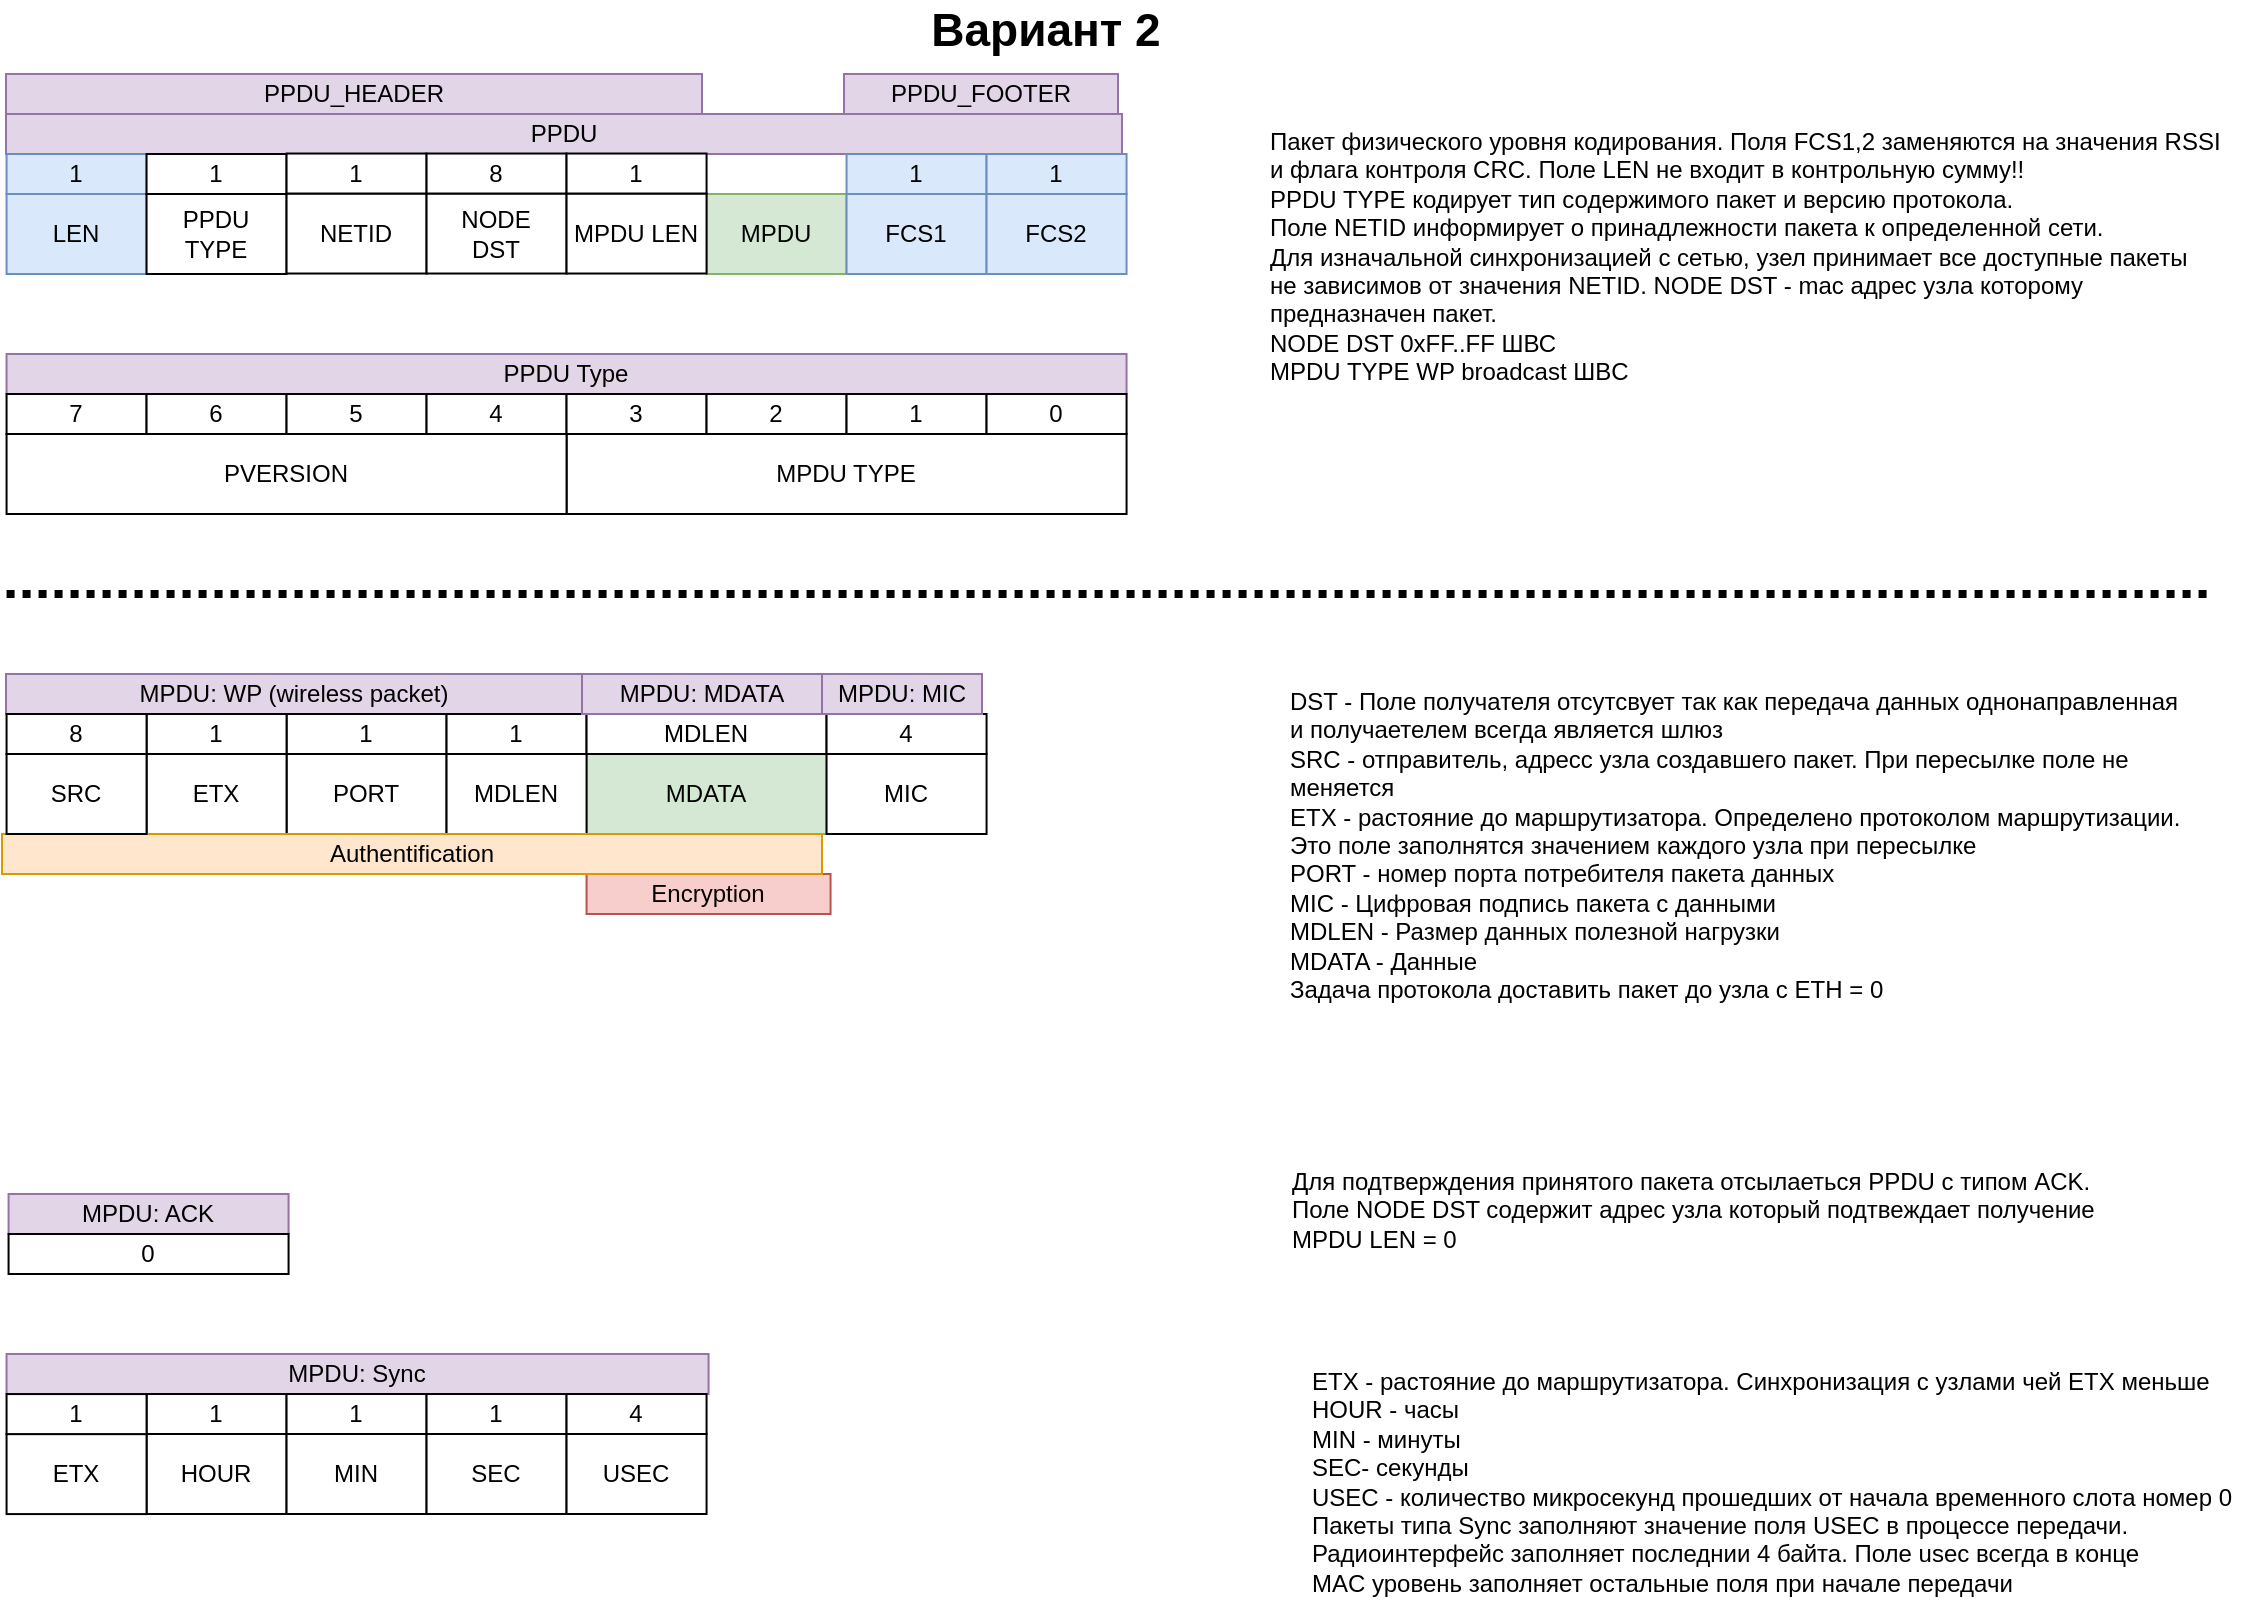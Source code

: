 <mxfile version="11.1.1" type="device"><diagram id="k8i3Y56BrXUc4iuTlrY_" name="Frame struct"><mxGraphModel dx="177" dy="839" grid="1" gridSize="10" guides="1" tooltips="1" connect="1" arrows="1" fold="1" page="1" pageScale="1" pageWidth="1169" pageHeight="827" background="none" math="0" shadow="0"><root><mxCell id="0"/><mxCell id="1" parent="0"/><mxCell id="uPjPkEcERkukGwB_Hfu3-27" value="LEN" style="rounded=0;whiteSpace=wrap;html=1;fillColor=#dae8fc;strokeColor=#6c8ebf;" vertex="1" parent="1"><mxGeometry x="1182.282" y="110" width="70" height="40" as="geometry"/></mxCell><mxCell id="uPjPkEcERkukGwB_Hfu3-28" value="MPDU" style="rounded=0;whiteSpace=wrap;html=1;fillColor=#d5e8d4;strokeColor=#82b366;" vertex="1" parent="1"><mxGeometry x="1532.282" y="110" width="70" height="40" as="geometry"/></mxCell><mxCell id="uPjPkEcERkukGwB_Hfu3-29" value="FCS1" style="rounded=0;whiteSpace=wrap;html=1;fillColor=#dae8fc;strokeColor=#6c8ebf;" vertex="1" parent="1"><mxGeometry x="1602.282" y="110" width="70" height="40" as="geometry"/></mxCell><mxCell id="uPjPkEcERkukGwB_Hfu3-30" value="FCS2" style="rounded=0;whiteSpace=wrap;html=1;fillColor=#dae8fc;strokeColor=#6c8ebf;" vertex="1" parent="1"><mxGeometry x="1672.282" y="110" width="70" height="40" as="geometry"/></mxCell><mxCell id="uPjPkEcERkukGwB_Hfu3-31" value="PPDU" style="rounded=0;whiteSpace=wrap;html=1;fillColor=#e1d5e7;strokeColor=#9673a6;" vertex="1" parent="1"><mxGeometry x="1182" y="70" width="558" height="20" as="geometry"/></mxCell><mxCell id="uPjPkEcERkukGwB_Hfu3-32" value="PORT" style="rounded=0;whiteSpace=wrap;html=1;" vertex="1" parent="1"><mxGeometry x="1322.282" y="390" width="80" height="40" as="geometry"/></mxCell><mxCell id="uPjPkEcERkukGwB_Hfu3-33" value="MDATA" style="rounded=0;whiteSpace=wrap;html=1;fillColor=#d5e8d4;strokeColor=#82b366;" vertex="1" parent="1"><mxGeometry x="1472.282" y="390" width="120" height="40" as="geometry"/></mxCell><mxCell id="uPjPkEcERkukGwB_Hfu3-34" value="MPDU: WP (wireless packet)" style="rounded=0;whiteSpace=wrap;html=1;fillColor=#e1d5e7;strokeColor=#9673a6;" vertex="1" parent="1"><mxGeometry x="1182" y="350" width="288" height="20" as="geometry"/></mxCell><mxCell id="uPjPkEcERkukGwB_Hfu3-35" value="1" style="rounded=0;whiteSpace=wrap;html=1;fillColor=#dae8fc;strokeColor=#6c8ebf;" vertex="1" parent="1"><mxGeometry x="1182.282" y="90" width="70" height="20" as="geometry"/></mxCell><mxCell id="uPjPkEcERkukGwB_Hfu3-36" value="1" style="rounded=0;whiteSpace=wrap;html=1;fillColor=#dae8fc;strokeColor=#6c8ebf;" vertex="1" parent="1"><mxGeometry x="1602.282" y="90" width="70" height="20" as="geometry"/></mxCell><mxCell id="uPjPkEcERkukGwB_Hfu3-37" value="1" style="rounded=0;whiteSpace=wrap;html=1;fillColor=#dae8fc;strokeColor=#6c8ebf;" vertex="1" parent="1"><mxGeometry x="1672.282" y="90" width="70" height="20" as="geometry"/></mxCell><mxCell id="uPjPkEcERkukGwB_Hfu3-38" value="1" style="rounded=0;whiteSpace=wrap;html=1;" vertex="1" parent="1"><mxGeometry x="1322.282" y="370" width="80" height="20" as="geometry"/></mxCell><mxCell id="uPjPkEcERkukGwB_Hfu3-39" value="1" style="rounded=0;whiteSpace=wrap;html=1;" vertex="1" parent="1"><mxGeometry x="1252.282" y="370" width="70" height="20" as="geometry"/></mxCell><mxCell id="uPjPkEcERkukGwB_Hfu3-40" value="ETX" style="rounded=0;whiteSpace=wrap;html=1;" vertex="1" parent="1"><mxGeometry x="1252.282" y="390" width="70" height="40" as="geometry"/></mxCell><mxCell id="uPjPkEcERkukGwB_Hfu3-41" value="MDLEN" style="rounded=0;whiteSpace=wrap;html=1;" vertex="1" parent="1"><mxGeometry x="1402.282" y="390" width="70" height="40" as="geometry"/></mxCell><mxCell id="uPjPkEcERkukGwB_Hfu3-42" value="1" style="rounded=0;whiteSpace=wrap;html=1;" vertex="1" parent="1"><mxGeometry x="1402.282" y="370" width="70" height="20" as="geometry"/></mxCell><mxCell id="uPjPkEcERkukGwB_Hfu3-43" value="MDLEN" style="rounded=0;whiteSpace=wrap;html=1;" vertex="1" parent="1"><mxGeometry x="1472.282" y="370" width="120" height="20" as="geometry"/></mxCell><mxCell id="uPjPkEcERkukGwB_Hfu3-44" value="MIC" style="rounded=0;whiteSpace=wrap;html=1;" vertex="1" parent="1"><mxGeometry x="1592.282" y="390" width="80" height="40" as="geometry"/></mxCell><mxCell id="uPjPkEcERkukGwB_Hfu3-45" value="4" style="rounded=0;whiteSpace=wrap;html=1;" vertex="1" parent="1"><mxGeometry x="1592.282" y="370" width="80" height="20" as="geometry"/></mxCell><mxCell id="uPjPkEcERkukGwB_Hfu3-46" value="DST - Поле получателя отсутсвует так как передача данных однонаправленная&amp;nbsp;&lt;br&gt;и получаетелем всегда является шлюз&lt;br&gt;SRC - отправитель, адресс узла создавшего пакет. При пересылке поле не меняется&lt;br&gt;ETX - растояние до маршрутизатора. Определено протоколом маршрутизации. Это поле заполнятся значением каждого узла при пересылке&lt;br&gt;PORT - номер порта потребителя пакета данных&lt;br&gt;MIC - Цифровая подпись пакета с данными&lt;br&gt;MDLEN - Размер данных полезной нагрузки&lt;br&gt;MDATA - Данные&amp;nbsp;&amp;nbsp;&lt;br&gt;Задача протокола доставить пакет до узла с ETH = 0" style="text;html=1;strokeColor=none;fillColor=none;align=left;verticalAlign=top;whiteSpace=wrap;rounded=0;" vertex="1" parent="1"><mxGeometry x="1822.282" y="350" width="470" height="140" as="geometry"/></mxCell><mxCell id="uPjPkEcERkukGwB_Hfu3-47" value="MPDU: ACK" style="rounded=0;whiteSpace=wrap;html=1;fillColor=#e1d5e7;strokeColor=#9673a6;" vertex="1" parent="1"><mxGeometry x="1183.282" y="610" width="140" height="20" as="geometry"/></mxCell><mxCell id="uPjPkEcERkukGwB_Hfu3-48" value="0" style="rounded=0;whiteSpace=wrap;html=1;" vertex="1" parent="1"><mxGeometry x="1183.282" y="630" width="140" height="20" as="geometry"/></mxCell><mxCell id="uPjPkEcERkukGwB_Hfu3-49" value="Для подтверждения принятого пакета отсылаеться PPDU с типом ACK.&amp;nbsp;&lt;br&gt;Поле NODE DST содержит адрес узла который подтвеждает получение&lt;br&gt;MPDU LEN = 0" style="text;html=1;strokeColor=none;fillColor=none;align=left;verticalAlign=top;whiteSpace=wrap;rounded=0;" vertex="1" parent="1"><mxGeometry x="1823.282" y="590" width="470" height="60" as="geometry"/></mxCell><mxCell id="uPjPkEcERkukGwB_Hfu3-50" value="Encryption" style="rounded=0;whiteSpace=wrap;html=1;fillColor=#f8cecc;strokeColor=#b85450;" vertex="1" parent="1"><mxGeometry x="1472.282" y="450" width="122" height="20" as="geometry"/></mxCell><mxCell id="uPjPkEcERkukGwB_Hfu3-51" value="Authentification" style="rounded=0;whiteSpace=wrap;html=1;fillColor=#ffe6cc;strokeColor=#d79b00;" vertex="1" parent="1"><mxGeometry x="1180" y="430" width="410" height="20" as="geometry"/></mxCell><mxCell id="uPjPkEcERkukGwB_Hfu3-52" value="HOUR" style="rounded=0;whiteSpace=wrap;html=1;" vertex="1" parent="1"><mxGeometry x="1252.282" y="730" width="70" height="40" as="geometry"/></mxCell><mxCell id="uPjPkEcERkukGwB_Hfu3-53" value="MPDU: Sync" style="rounded=0;whiteSpace=wrap;html=1;fillColor=#e1d5e7;strokeColor=#9673a6;" vertex="1" parent="1"><mxGeometry x="1182.282" y="690" width="351" height="20" as="geometry"/></mxCell><mxCell id="uPjPkEcERkukGwB_Hfu3-54" value="1" style="rounded=0;whiteSpace=wrap;html=1;" vertex="1" parent="1"><mxGeometry x="1252.282" y="710" width="70" height="20" as="geometry"/></mxCell><mxCell id="uPjPkEcERkukGwB_Hfu3-55" value="MIN" style="rounded=0;whiteSpace=wrap;html=1;" vertex="1" parent="1"><mxGeometry x="1322.282" y="730" width="70" height="40" as="geometry"/></mxCell><mxCell id="uPjPkEcERkukGwB_Hfu3-56" value="1" style="rounded=0;whiteSpace=wrap;html=1;" vertex="1" parent="1"><mxGeometry x="1322.282" y="710" width="70" height="20" as="geometry"/></mxCell><mxCell id="uPjPkEcERkukGwB_Hfu3-57" value="SEC" style="rounded=0;whiteSpace=wrap;html=1;" vertex="1" parent="1"><mxGeometry x="1392.282" y="730" width="70" height="40" as="geometry"/></mxCell><mxCell id="uPjPkEcERkukGwB_Hfu3-58" value="1" style="rounded=0;whiteSpace=wrap;html=1;" vertex="1" parent="1"><mxGeometry x="1392.282" y="710" width="70" height="20" as="geometry"/></mxCell><mxCell id="uPjPkEcERkukGwB_Hfu3-59" value="USEC" style="rounded=0;whiteSpace=wrap;html=1;" vertex="1" parent="1"><mxGeometry x="1462.282" y="730" width="70" height="40" as="geometry"/></mxCell><mxCell id="uPjPkEcERkukGwB_Hfu3-60" value="4" style="rounded=0;whiteSpace=wrap;html=1;" vertex="1" parent="1"><mxGeometry x="1462.282" y="710" width="70" height="20" as="geometry"/></mxCell><mxCell id="uPjPkEcERkukGwB_Hfu3-61" value="ETX - растояние до маршрутизатора. Синхронизация с узлами чей ETX меньше&lt;br&gt;HOUR - часы&lt;br&gt;MIN - минуты&lt;br&gt;SEC- секунды&lt;br&gt;USEC - количество микросекунд прошедших от начала временного слота номер 0&lt;br&gt;Пакеты типа Sync заполняют значение поля USEC в процессе передачи.&amp;nbsp;&lt;br&gt;Радиоинтерфейс заполняет последнии 4 байта. Поле usec всегда в конце&lt;br&gt;MAC уровень заполняет остальные поля при начале передачи" style="text;html=1;strokeColor=none;fillColor=none;align=left;verticalAlign=top;whiteSpace=wrap;rounded=0;" vertex="1" parent="1"><mxGeometry x="1833.282" y="690" width="470" height="120" as="geometry"/></mxCell><mxCell id="uPjPkEcERkukGwB_Hfu3-62" value="ETX" style="rounded=0;whiteSpace=wrap;html=1;" vertex="1" parent="1"><mxGeometry x="1182.282" y="730.038" width="70" height="40" as="geometry"/></mxCell><mxCell id="uPjPkEcERkukGwB_Hfu3-63" value="1" style="rounded=0;whiteSpace=wrap;html=1;" vertex="1" parent="1"><mxGeometry x="1182.282" y="710.038" width="70" height="20" as="geometry"/></mxCell><mxCell id="uPjPkEcERkukGwB_Hfu3-64" value="MPDU TYPE" style="rounded=0;whiteSpace=wrap;html=1;" vertex="1" parent="1"><mxGeometry x="1462.282" y="230" width="280" height="40" as="geometry"/></mxCell><mxCell id="uPjPkEcERkukGwB_Hfu3-65" value="PPDU Type" style="rounded=0;whiteSpace=wrap;html=1;fillColor=#e1d5e7;strokeColor=#9673a6;" vertex="1" parent="1"><mxGeometry x="1182.282" y="190" width="560" height="20" as="geometry"/></mxCell><mxCell id="uPjPkEcERkukGwB_Hfu3-66" value="7" style="rounded=0;whiteSpace=wrap;html=1;" vertex="1" parent="1"><mxGeometry x="1182.282" y="210" width="70" height="20" as="geometry"/></mxCell><mxCell id="uPjPkEcERkukGwB_Hfu3-67" value="6" style="rounded=0;whiteSpace=wrap;html=1;" vertex="1" parent="1"><mxGeometry x="1252.282" y="210" width="70" height="20" as="geometry"/></mxCell><mxCell id="uPjPkEcERkukGwB_Hfu3-68" value="5" style="rounded=0;whiteSpace=wrap;html=1;" vertex="1" parent="1"><mxGeometry x="1322.282" y="210" width="70" height="20" as="geometry"/></mxCell><mxCell id="uPjPkEcERkukGwB_Hfu3-69" value="4" style="rounded=0;whiteSpace=wrap;html=1;" vertex="1" parent="1"><mxGeometry x="1392.282" y="210" width="70" height="20" as="geometry"/></mxCell><mxCell id="uPjPkEcERkukGwB_Hfu3-70" value="3" style="rounded=0;whiteSpace=wrap;html=1;" vertex="1" parent="1"><mxGeometry x="1462.282" y="210" width="70" height="20" as="geometry"/></mxCell><mxCell id="uPjPkEcERkukGwB_Hfu3-71" value="2" style="rounded=0;whiteSpace=wrap;html=1;" vertex="1" parent="1"><mxGeometry x="1532.282" y="210" width="70" height="20" as="geometry"/></mxCell><mxCell id="uPjPkEcERkukGwB_Hfu3-72" value="1" style="rounded=0;whiteSpace=wrap;html=1;" vertex="1" parent="1"><mxGeometry x="1602.282" y="210" width="70" height="20" as="geometry"/></mxCell><mxCell id="uPjPkEcERkukGwB_Hfu3-73" value="0" style="rounded=0;whiteSpace=wrap;html=1;" vertex="1" parent="1"><mxGeometry x="1672.282" y="210" width="70" height="20" as="geometry"/></mxCell><mxCell id="uPjPkEcERkukGwB_Hfu3-74" value="PVERSION" style="rounded=0;whiteSpace=wrap;html=1;" vertex="1" parent="1"><mxGeometry x="1182.282" y="230" width="280" height="40" as="geometry"/></mxCell><mxCell id="uPjPkEcERkukGwB_Hfu3-75" value="SRC" style="rounded=0;whiteSpace=wrap;html=1;" vertex="1" parent="1"><mxGeometry x="1182.282" y="390" width="70" height="40" as="geometry"/></mxCell><mxCell id="uPjPkEcERkukGwB_Hfu3-76" value="8" style="rounded=0;whiteSpace=wrap;html=1;" vertex="1" parent="1"><mxGeometry x="1182.282" y="370" width="70" height="20" as="geometry"/></mxCell><mxCell id="uPjPkEcERkukGwB_Hfu3-77" value="PPDU&lt;br&gt;TYPE" style="rounded=0;whiteSpace=wrap;html=1;" vertex="1" parent="1"><mxGeometry x="1252.282" y="110" width="70" height="40" as="geometry"/></mxCell><mxCell id="uPjPkEcERkukGwB_Hfu3-78" value="1" style="rounded=0;whiteSpace=wrap;html=1;" vertex="1" parent="1"><mxGeometry x="1252.282" y="90" width="70" height="20" as="geometry"/></mxCell><mxCell id="uPjPkEcERkukGwB_Hfu3-79" value="NETID" style="rounded=0;whiteSpace=wrap;html=1;" vertex="1" parent="1"><mxGeometry x="1322.282" y="109.759" width="70" height="40" as="geometry"/></mxCell><mxCell id="uPjPkEcERkukGwB_Hfu3-80" value="1" style="rounded=0;whiteSpace=wrap;html=1;" vertex="1" parent="1"><mxGeometry x="1322.282" y="89.759" width="70" height="20" as="geometry"/></mxCell><mxCell id="uPjPkEcERkukGwB_Hfu3-81" value="NODE&lt;br&gt;DST" style="rounded=0;whiteSpace=wrap;html=1;" vertex="1" parent="1"><mxGeometry x="1392.282" y="109.759" width="70" height="40" as="geometry"/></mxCell><mxCell id="uPjPkEcERkukGwB_Hfu3-82" value="8" style="rounded=0;whiteSpace=wrap;html=1;" vertex="1" parent="1"><mxGeometry x="1392.282" y="89.759" width="70" height="20" as="geometry"/></mxCell><mxCell id="uPjPkEcERkukGwB_Hfu3-83" value="" style="endArrow=none;html=1;dashed=1;dashPattern=1 1;strokeWidth=4;" edge="1" parent="1"><mxGeometry width="50" height="50" relative="1" as="geometry"><mxPoint x="1182.282" y="310" as="sourcePoint"/><mxPoint x="2282.282" y="310" as="targetPoint"/></mxGeometry></mxCell><mxCell id="uPjPkEcERkukGwB_Hfu3-84" value="&lt;span style=&quot;white-space: nowrap&quot;&gt;Пакет физического уровня кодирования. Поля FCS1,2 заменяются на значения RSSI&lt;br&gt;и флага контроля CRC.&amp;nbsp;&lt;/span&gt;&lt;span style=&quot;white-space: nowrap&quot;&gt;Поле LEN не входит в контрольную сумму!! &lt;br&gt;PPDU TYPE кодирует тип содержимого пакет и версию протокола.&lt;/span&gt;&lt;br style=&quot;white-space: nowrap&quot;&gt;&lt;span style=&quot;white-space: nowrap&quot;&gt;Поле NETID информирует о принадлежности пакета к определенной сети. &lt;br&gt;Для изначальной синхронизацией с&amp;nbsp;&lt;/span&gt;&lt;span style=&quot;white-space: nowrap&quot;&gt;сетью, узел принимает все доступные пакеты &lt;br&gt;не зависимов от значения NETID. NODE DST - mac адрес узла которому &lt;br&gt;&lt;/span&gt;&lt;span style=&quot;white-space: nowrap&quot;&gt;предназначен пакет.&amp;nbsp;&lt;br&gt;NODE DST 0xFF..FF ШВС&lt;br&gt;MPDU TYPE WP broadcast ШВC&lt;/span&gt;" style="text;html=1;strokeColor=none;fillColor=none;align=left;verticalAlign=top;rounded=0;whiteSpace=wrap;" vertex="1" parent="1"><mxGeometry x="1812.282" y="70" width="480" height="140" as="geometry"/></mxCell><mxCell id="uPjPkEcERkukGwB_Hfu3-85" value="&lt;span style=&quot;font-size: 23px&quot;&gt;&lt;b&gt;Вариант 2&lt;/b&gt;&lt;/span&gt;" style="text;html=1;strokeColor=none;fillColor=none;align=center;verticalAlign=middle;whiteSpace=wrap;rounded=0;" vertex="1" parent="1"><mxGeometry x="1592" y="15" width="220" height="25" as="geometry"/></mxCell><mxCell id="uPjPkEcERkukGwB_Hfu3-86" value="PPDU_HEADER" style="rounded=0;whiteSpace=wrap;html=1;fillColor=#e1d5e7;strokeColor=#9673a6;" vertex="1" parent="1"><mxGeometry x="1182" y="50" width="348" height="20" as="geometry"/></mxCell><mxCell id="uPjPkEcERkukGwB_Hfu3-87" value="PPDU_FOOTER" style="rounded=0;whiteSpace=wrap;html=1;fillColor=#e1d5e7;strokeColor=#9673a6;" vertex="1" parent="1"><mxGeometry x="1601" y="50" width="137" height="20" as="geometry"/></mxCell><mxCell id="uPjPkEcERkukGwB_Hfu3-88" value="MPDU: MIC" style="rounded=0;whiteSpace=wrap;html=1;fillColor=#e1d5e7;strokeColor=#9673a6;" vertex="1" parent="1"><mxGeometry x="1590" y="350" width="80" height="20" as="geometry"/></mxCell><mxCell id="uPjPkEcERkukGwB_Hfu3-89" value="MPDU LEN" style="rounded=0;whiteSpace=wrap;html=1;" vertex="1" parent="1"><mxGeometry x="1462.282" y="109.759" width="70" height="40" as="geometry"/></mxCell><mxCell id="uPjPkEcERkukGwB_Hfu3-90" value="1" style="rounded=0;whiteSpace=wrap;html=1;" vertex="1" parent="1"><mxGeometry x="1462.282" y="89.759" width="70" height="20" as="geometry"/></mxCell><mxCell id="uPjPkEcERkukGwB_Hfu3-91" value="MPDU: MDATA" style="rounded=0;whiteSpace=wrap;html=1;fillColor=#e1d5e7;strokeColor=#9673a6;" vertex="1" parent="1"><mxGeometry x="1470" y="350" width="120" height="20" as="geometry"/></mxCell></root></mxGraphModel></diagram><diagram id="7LDpLOK4ih6sHG3bREP2" name="Взаимодействия"><mxGraphModel dx="942" dy="587" grid="1" gridSize="10" guides="1" tooltips="1" connect="1" arrows="1" fold="1" page="1" pageScale="1" pageWidth="1169" pageHeight="827" math="0" shadow="0"><root><mxCell id="L7cSINjyoBCz0keJmUbq-0"/><mxCell id="L7cSINjyoBCz0keJmUbq-1" parent="L7cSINjyoBCz0keJmUbq-0"/><mxCell id="L7cSINjyoBCz0keJmUbq-2" value="&lt;font style=&quot;font-size: 19px&quot;&gt;&lt;b&gt;A&lt;/b&gt;&lt;/font&gt;" style="ellipse;whiteSpace=wrap;html=1;aspect=fixed;align=center;fillColor=#d5e8d4;strokeColor=#82b366;" parent="L7cSINjyoBCz0keJmUbq-1" vertex="1"><mxGeometry x="343.5" y="120" width="80" height="80" as="geometry"/></mxCell><mxCell id="L7cSINjyoBCz0keJmUbq-3" value="&lt;font style=&quot;font-size: 19px&quot;&gt;&lt;b&gt;B&lt;/b&gt;&lt;/font&gt;" style="ellipse;whiteSpace=wrap;html=1;aspect=fixed;align=center;fillColor=#d5e8d4;strokeColor=#82b366;" parent="L7cSINjyoBCz0keJmUbq-1" vertex="1"><mxGeometry x="543.5" y="120" width="80" height="80" as="geometry"/></mxCell><mxCell id="L7cSINjyoBCz0keJmUbq-4" value="&lt;b&gt;&lt;font style=&quot;font-size: 23px&quot;&gt;Unicast&lt;/font&gt;&lt;/b&gt;" style="text;html=1;strokeColor=none;fillColor=none;align=center;verticalAlign=middle;whiteSpace=wrap;rounded=0;" parent="L7cSINjyoBCz0keJmUbq-1" vertex="1"><mxGeometry x="630" y="30" width="40" height="20" as="geometry"/></mxCell><mxCell id="L7cSINjyoBCz0keJmUbq-5" value="" style="endArrow=none;html=1;strokeWidth=3;" parent="L7cSINjyoBCz0keJmUbq-1" edge="1"><mxGeometry width="50" height="50" relative="1" as="geometry"><mxPoint x="383" y="440" as="sourcePoint"/><mxPoint x="383.5" y="240" as="targetPoint"/></mxGeometry></mxCell><mxCell id="L7cSINjyoBCz0keJmUbq-6" value="&lt;font style=&quot;font-size: 19px&quot;&gt;&lt;b&gt;C&lt;/b&gt;&lt;/font&gt;" style="ellipse;whiteSpace=wrap;html=1;aspect=fixed;align=center;fillColor=#d5e8d4;strokeColor=#82b366;" parent="L7cSINjyoBCz0keJmUbq-1" vertex="1"><mxGeometry x="743.5" y="120" width="80" height="80" as="geometry"/></mxCell><mxCell id="L7cSINjyoBCz0keJmUbq-7" value="" style="endArrow=none;html=1;strokeWidth=3;" parent="L7cSINjyoBCz0keJmUbq-1" edge="1"><mxGeometry width="50" height="50" relative="1" as="geometry"><mxPoint x="583" y="440" as="sourcePoint"/><mxPoint x="583" y="240" as="targetPoint"/></mxGeometry></mxCell><mxCell id="L7cSINjyoBCz0keJmUbq-8" value="" style="endArrow=none;html=1;strokeWidth=3;" parent="L7cSINjyoBCz0keJmUbq-1" edge="1"><mxGeometry width="50" height="50" relative="1" as="geometry"><mxPoint x="780" y="440" as="sourcePoint"/><mxPoint x="780" y="240" as="targetPoint"/></mxGeometry></mxCell><mxCell id="e7uhRsWpkhO2OGQ0xh31-0" value="" style="endArrow=classic;html=1;strokeWidth=1;" parent="L7cSINjyoBCz0keJmUbq-1" edge="1"><mxGeometry width="50" height="50" relative="1" as="geometry"><mxPoint x="390" y="240" as="sourcePoint"/><mxPoint x="580" y="280" as="targetPoint"/></mxGeometry></mxCell><mxCell id="e7uhRsWpkhO2OGQ0xh31-1" value="WP = {DST=ADDR_B, SRC=ADDR_A, SEQN=45}" style="text;html=1;strokeColor=none;fillColor=none;align=left;verticalAlign=middle;whiteSpace=wrap;rounded=0;" parent="L7cSINjyoBCz0keJmUbq-1" vertex="1"><mxGeometry x="50" y="250" width="310" height="20" as="geometry"/></mxCell><mxCell id="HESzFsQQPgCk3jIJfDjx-0" value="" style="endArrow=classic;html=1;strokeWidth=1;" parent="L7cSINjyoBCz0keJmUbq-1" edge="1"><mxGeometry width="50" height="50" relative="1" as="geometry"><mxPoint x="580" y="280" as="sourcePoint"/><mxPoint x="390" y="320" as="targetPoint"/></mxGeometry></mxCell><mxCell id="HESzFsQQPgCk3jIJfDjx-1" value="ACK ={SEQN=45}" style="text;html=1;strokeColor=none;fillColor=none;align=left;verticalAlign=middle;whiteSpace=wrap;rounded=0;" parent="L7cSINjyoBCz0keJmUbq-1" vertex="1"><mxGeometry x="50" y="300" width="310" height="20" as="geometry"/></mxCell><mxCell id="yueVKCjj0r4KNLbL-8b--0" value="" style="endArrow=classic;html=1;strokeWidth=1;" parent="L7cSINjyoBCz0keJmUbq-1" edge="1"><mxGeometry width="50" height="50" relative="1" as="geometry"><mxPoint x="584" y="320" as="sourcePoint"/><mxPoint x="774" y="360" as="targetPoint"/></mxGeometry></mxCell><mxCell id="yueVKCjj0r4KNLbL-8b--1" value="WP = {DST=ADDR_C, SRC=ADDR_A, SEQN=46}" style="text;html=1;strokeColor=none;fillColor=none;align=left;verticalAlign=middle;whiteSpace=wrap;rounded=0;" parent="L7cSINjyoBCz0keJmUbq-1" vertex="1"><mxGeometry x="50" y="340" width="310" height="20" as="geometry"/></mxCell><mxCell id="yueVKCjj0r4KNLbL-8b--2" value="ACK = {SEQN=46}" style="text;html=1;strokeColor=none;fillColor=none;align=left;verticalAlign=middle;whiteSpace=wrap;rounded=0;" parent="L7cSINjyoBCz0keJmUbq-1" vertex="1"><mxGeometry x="50" y="380" width="310" height="20" as="geometry"/></mxCell><mxCell id="yueVKCjj0r4KNLbL-8b--3" value="" style="endArrow=classic;html=1;strokeWidth=1;" parent="L7cSINjyoBCz0keJmUbq-1" edge="1"><mxGeometry width="50" height="50" relative="1" as="geometry"><mxPoint x="774" y="360" as="sourcePoint"/><mxPoint x="584" y="400" as="targetPoint"/></mxGeometry></mxCell></root></mxGraphModel></diagram><diagram id="-TuDTSl08YWe62Vvw_oJ" name="osi"><mxGraphModel dx="1422" dy="816" grid="1" gridSize="10" guides="1" tooltips="1" connect="1" arrows="1" fold="1" page="1" pageScale="1" pageWidth="850" pageHeight="1100" math="0" shadow="0"><root><mxCell id="NnG7n7DtS2A9iKRml4ud-0"/><mxCell id="NnG7n7DtS2A9iKRml4ud-1" parent="NnG7n7DtS2A9iKRml4ud-0"/><mxCell id="NnG7n7DtS2A9iKRml4ud-2" value="Packet transmition protocol" style="whiteSpace=wrap;html=1;shadow=1;fontSize=18;fillColor=#f5f5f5;strokeColor=#666666;" parent="NnG7n7DtS2A9iKRml4ud-1" vertex="1"><mxGeometry x="915" y="160" width="120" height="80" as="geometry"/></mxCell><mxCell id="NnG7n7DtS2A9iKRml4ud-3" value="Radio interface" style="whiteSpace=wrap;html=1;shadow=1;fontSize=18;fillColor=#f5f5f5;strokeColor=#666666;" parent="NnG7n7DtS2A9iKRml4ud-1" vertex="1"><mxGeometry x="635" y="40" width="240" height="80" as="geometry"/></mxCell><mxCell id="NnG7n7DtS2A9iKRml4ud-4" value="Time interval controller" style="whiteSpace=wrap;html=1;shadow=1;fontSize=18;fillColor=#f5f5f5;strokeColor=#666666;" parent="NnG7n7DtS2A9iKRml4ud-1" vertex="1"><mxGeometry x="355" y="160" width="240" height="80" as="geometry"/></mxCell><mxCell id="NnG7n7DtS2A9iKRml4ud-5" value="Media access control" style="whiteSpace=wrap;html=1;shadow=1;fontSize=18;fillColor=#f5f5f5;strokeColor=#666666;" parent="NnG7n7DtS2A9iKRml4ud-1" vertex="1"><mxGeometry x="635" y="160" width="240" height="80" as="geometry"/></mxCell><mxCell id="NnG7n7DtS2A9iKRml4ud-6" value="Link logic controller" style="whiteSpace=wrap;html=1;shadow=1;fontSize=18;fillColor=#f5f5f5;strokeColor=#666666;" parent="NnG7n7DtS2A9iKRml4ud-1" vertex="1"><mxGeometry x="355" y="280" width="520" height="80" as="geometry"/></mxCell><mxCell id="NnG7n7DtS2A9iKRml4ud-7" value="" style="shape=curlyBracket;whiteSpace=wrap;html=1;rounded=1;fontColor=#3333FF;fillColor=#3333FF;strokeColor=#3333FF;strokeWidth=3;" parent="NnG7n7DtS2A9iKRml4ud-1" vertex="1"><mxGeometry x="160" y="55" width="80" height="305" as="geometry"/></mxCell><mxCell id="NnG7n7DtS2A9iKRml4ud-8" value="Data link layer" style="text;html=1;resizable=0;points=[];autosize=1;align=center;verticalAlign=middle;spacingTop=-4;strokeWidth=8;fontSize=17;labelPosition=center;verticalLabelPosition=middle;fontColor=#3333FF;" parent="NnG7n7DtS2A9iKRml4ud-1" vertex="1"><mxGeometry x="65" y="145" width="90" height="20" as="geometry"/></mxCell><mxCell id="NnG7n7DtS2A9iKRml4ud-9" value="" style="shape=curlyBracket;whiteSpace=wrap;html=1;rounded=1;fontColor=#3333FF;fillColor=#3333FF;strokeColor=#3333FF;strokeWidth=3;" parent="NnG7n7DtS2A9iKRml4ud-1" vertex="1"><mxGeometry x="160" y="399" width="80" height="220" as="geometry"/></mxCell><mxCell id="NnG7n7DtS2A9iKRml4ud-10" value="Network level" style="text;html=1;resizable=0;points=[];autosize=1;align=left;verticalAlign=top;spacingTop=-4;fontSize=17;fontColor=#3333FF;" parent="NnG7n7DtS2A9iKRml4ud-1" vertex="1"><mxGeometry x="50" y="484" width="120" height="20" as="geometry"/></mxCell><mxCell id="NnG7n7DtS2A9iKRml4ud-11" value="Предоставляет доступ к радиомодулю посредством стандартиризованного интерфейса и структуры данных. Радиоинтерфейс имеет метод передачи данных с вставкой временой отметки во время передачи.&amp;nbsp;" style="text;strokeColor=none;fillColor=none;align=left;verticalAlign=top;whiteSpace=wrap;rounded=0;labelPosition=center;verticalLabelPosition=middle;html=1;horizontal=1;labelBackgroundColor=none;labelBorderColor=none;" parent="NnG7n7DtS2A9iKRml4ud-1" vertex="1"><mxGeometry x="1120" y="40" width="600" height="80" as="geometry"/></mxCell><mxCell id="NnG7n7DtS2A9iKRml4ud-12" value="MAC уровень управляет радиопередатчиком и занимается непосредственным приемом или передачей пакетов. MAC на входе получет пакет с указанием в какой временой слот и на каком канале его передавать. МАС для каждого временого слота обрабатывает 1 пакет. буферизации нет. MAC уровень самостоятельно настраивает обратные вызовы от TIC. MAC имеет команды немедленного приема и передачи пакетов. Применяется для начальной синхронизации с сетью." style="text;strokeColor=none;fillColor=none;align=left;verticalAlign=top;whiteSpace=wrap;rounded=0;labelPosition=center;verticalLabelPosition=middle;html=1;horizontal=1;labelBackgroundColor=none;labelBorderColor=none;" parent="NnG7n7DtS2A9iKRml4ud-1" vertex="1"><mxGeometry x="1120" y="160" width="600" height="80" as="geometry"/></mxCell><mxCell id="NnG7n7DtS2A9iKRml4ud-13" value="Neiborhod protocol" style="whiteSpace=wrap;html=1;shadow=1;fontSize=18;fillColor=#f5f5f5;strokeColor=#666666;" parent="NnG7n7DtS2A9iKRml4ud-1" vertex="1"><mxGeometry x="355" y="400" width="240" height="80" as="geometry"/></mxCell><mxCell id="NnG7n7DtS2A9iKRml4ud-14" value="Route protocol" style="whiteSpace=wrap;html=1;shadow=1;fontSize=18;fillColor=#f5f5f5;strokeColor=#666666;" parent="NnG7n7DtS2A9iKRml4ud-1" vertex="1"><mxGeometry x="636" y="400" width="240" height="80" as="geometry"/></mxCell><mxCell id="NnG7n7DtS2A9iKRml4ud-15" value="LIC управляет синхронизацией TIC. LIC имеет входную очеред пакетов на передачу, анализирует очередь и решает на какой частоте и слоте передавать пакет. решение производиться из таблици информации о соседях и настроек сети. Данные о соседях извлекаются из протокола соседей. LIC реализует протокол синхронизации" style="text;strokeColor=none;fillColor=none;align=left;verticalAlign=top;whiteSpace=wrap;rounded=0;labelPosition=center;verticalLabelPosition=middle;html=1;horizontal=1;labelBackgroundColor=none;labelBorderColor=none;" parent="NnG7n7DtS2A9iKRml4ud-1" vertex="1"><mxGeometry x="1121" y="280" width="600" height="80" as="geometry"/></mxCell><mxCell id="NnG7n7DtS2A9iKRml4ud-16" value="" style="shape=curlyBracket;whiteSpace=wrap;html=1;rounded=1;fontColor=#3333FF;fillColor=#3333FF;strokeColor=#3333FF;strokeWidth=3;" parent="NnG7n7DtS2A9iKRml4ud-1" vertex="1"><mxGeometry x="160" y="680" width="80" height="220" as="geometry"/></mxCell><mxCell id="NnG7n7DtS2A9iKRml4ud-17" value="Transport level" style="text;html=1;resizable=0;points=[];autosize=1;align=left;verticalAlign=top;spacingTop=-4;fontSize=17;fontColor=#3333FF;" parent="NnG7n7DtS2A9iKRml4ud-1" vertex="1"><mxGeometry x="50" y="765" width="130" height="20" as="geometry"/></mxCell><mxCell id="NnG7n7DtS2A9iKRml4ud-18" value="UDP" style="whiteSpace=wrap;html=1;shadow=1;fontSize=18;fillColor=#f5f5f5;strokeColor=#666666;" parent="NnG7n7DtS2A9iKRml4ud-1" vertex="1"><mxGeometry x="355" y="680" width="240" height="80" as="geometry"/></mxCell><mxCell id="NnG7n7DtS2A9iKRml4ud-19" value="TCP" style="whiteSpace=wrap;html=1;shadow=1;fontSize=18;fillColor=#f5f5f5;strokeColor=#666666;" parent="NnG7n7DtS2A9iKRml4ud-1" vertex="1"><mxGeometry x="635" y="680" width="240" height="80" as="geometry"/></mxCell><mxCell id="NnG7n7DtS2A9iKRml4ud-20" value="Вызов обработчиков протоколов производится после завершения цикла приема/передачи пакетов." style="text;strokeColor=none;fillColor=none;align=left;verticalAlign=top;whiteSpace=wrap;rounded=0;labelPosition=center;verticalLabelPosition=middle;html=1;horizontal=1;labelBackgroundColor=none;labelBorderColor=none;" parent="NnG7n7DtS2A9iKRml4ud-1" vertex="1"><mxGeometry x="1120" y="400" width="600" height="80" as="geometry"/></mxCell><mxCell id="NnG7n7DtS2A9iKRml4ud-21" value="Протоколы транспорта с гарантированой доставкой или без нее." style="text;strokeColor=none;fillColor=none;align=left;verticalAlign=top;whiteSpace=wrap;rounded=0;labelPosition=center;verticalLabelPosition=middle;html=1;horizontal=1;labelBackgroundColor=none;labelBorderColor=none;" parent="NnG7n7DtS2A9iKRml4ud-1" vertex="1"><mxGeometry x="1121" y="680" width="600" height="80" as="geometry"/></mxCell><mxCell id="NnG7n7DtS2A9iKRml4ud-22" value="Syncronization&lt;br&gt;protocol" style="whiteSpace=wrap;html=1;shadow=1;fontSize=18;fillColor=#f5f5f5;strokeColor=#666666;" parent="NnG7n7DtS2A9iKRml4ud-1" vertex="1"><mxGeometry x="915" y="280" width="120" height="80" as="geometry"/></mxCell></root></mxGraphModel></diagram><diagram id="6E0O_5J0x88JXBl5AWgK" name="modules"><mxGraphModel dx="1835" dy="678" grid="1" gridSize="10" guides="1" tooltips="1" connect="1" arrows="1" fold="1" page="1" pageScale="1" pageWidth="850" pageHeight="1100" math="0" shadow="0"><root><mxCell id="A0dL0unUzgnhg3RQUvST-0"/><mxCell id="A0dL0unUzgnhg3RQUvST-1" parent="A0dL0unUzgnhg3RQUvST-0"/><mxCell id="A0dL0unUzgnhg3RQUvST-2" value="Radio_module" style="swimlane;html=1;fontStyle=1;align=center;verticalAlign=top;childLayout=stackLayout;horizontal=1;startSize=26;horizontalStack=0;resizeParent=1;resizeLast=0;collapsible=1;marginBottom=0;swimlaneFillColor=#ffffff;rounded=0;shadow=0;comic=0;labelBackgroundColor=none;strokeColor=#000000;strokeWidth=1;fillColor=none;fontFamily=Verdana;fontSize=12;fontColor=#000000;" parent="A0dL0unUzgnhg3RQUvST-1" vertex="1"><mxGeometry x="350" y="170" width="430" height="510" as="geometry"/></mxCell><mxCell id="A0dL0unUzgnhg3RQUvST-3" value="- field: etherFrame receivedFrame={rawData = receivedData}" style="text;html=1;strokeColor=none;fillColor=none;align=left;verticalAlign=top;spacingLeft=4;spacingRight=4;whiteSpace=wrap;overflow=hidden;rotatable=0;points=[[0,0.5],[1,0.5]];portConstraint=eastwest;" parent="A0dL0unUzgnhg3RQUvST-2" vertex="1"><mxGeometry y="26" width="430" height="26" as="geometry"/></mxCell><mxCell id="A0dL0unUzgnhg3RQUvST-4" value="- field: uint8_t receivedData[128]" style="text;html=1;strokeColor=none;fillColor=none;align=left;verticalAlign=top;spacingLeft=4;spacingRight=4;whiteSpace=wrap;overflow=hidden;rotatable=0;points=[[0,0.5],[1,0.5]];portConstraint=eastwest;" parent="A0dL0unUzgnhg3RQUvST-2" vertex="1"><mxGeometry y="52" width="430" height="26" as="geometry"/></mxCell><mxCell id="A0dL0unUzgnhg3RQUvST-5" value="- field: radioStatistic statistic" style="text;html=1;strokeColor=none;fillColor=none;align=left;verticalAlign=top;spacingLeft=4;spacingRight=4;whiteSpace=wrap;overflow=hidden;rotatable=0;points=[[0,0.5],[1,0.5]];portConstraint=eastwest;resizeHeight=1;" parent="A0dL0unUzgnhg3RQUvST-2" vertex="1"><mxGeometry y="78" width="430" height="22" as="geometry"/></mxCell><mxCell id="A0dL0unUzgnhg3RQUvST-6" value="" style="line;html=1;strokeWidth=1;fillColor=none;align=left;verticalAlign=middle;spacingTop=-1;spacingLeft=3;spacingRight=3;rotatable=0;labelPosition=right;points=[];portConstraint=eastwest;" parent="A0dL0unUzgnhg3RQUvST-2" vertex="1"><mxGeometry y="100" width="430" height="8" as="geometry"/></mxCell><mxCell id="A0dL0unUzgnhg3RQUvST-7" value="+ type: uint8_t channel_t&amp;nbsp;" style="text;html=1;strokeColor=none;fillColor=none;align=left;verticalAlign=top;spacingLeft=4;spacingRight=4;whiteSpace=wrap;overflow=hidden;rotatable=0;points=[[0,0.5],[1,0.5]];portConstraint=eastwest;resizeHeight=1;" parent="A0dL0unUzgnhg3RQUvST-2" vertex="1"><mxGeometry y="108" width="430" height="22" as="geometry"/></mxCell><mxCell id="A0dL0unUzgnhg3RQUvST-8" value="" style="line;html=1;strokeWidth=1;fillColor=none;align=left;verticalAlign=middle;spacingTop=-1;spacingLeft=3;spacingRight=3;rotatable=0;labelPosition=right;points=[];portConstraint=eastwest;" parent="A0dL0unUzgnhg3RQUvST-2" vertex="1"><mxGeometry y="130" width="430" height="8" as="geometry"/></mxCell><mxCell id="A0dL0unUzgnhg3RQUvST-9" value="+ method: init()" style="text;html=1;strokeColor=none;fillColor=none;align=left;verticalAlign=top;spacingLeft=4;spacingRight=4;whiteSpace=wrap;overflow=hidden;rotatable=0;points=[[0,0.5],[1,0.5]];portConstraint=eastwest;" parent="A0dL0unUzgnhg3RQUvST-2" vertex="1"><mxGeometry y="138" width="430" height="26" as="geometry"/></mxCell><mxCell id="A0dL0unUzgnhg3RQUvST-10" value="+ method: off()&lt;br&gt;" style="text;html=1;strokeColor=none;fillColor=none;align=left;verticalAlign=top;spacingLeft=4;spacingRight=4;whiteSpace=wrap;overflow=hidden;rotatable=0;points=[[0,0.5],[1,0.5]];portConstraint=eastwest;" parent="A0dL0unUzgnhg3RQUvST-2" vertex="1"><mxGeometry y="164" width="430" height="26" as="geometry"/></mxCell><mxCell id="A0dL0unUzgnhg3RQUvST-11" value="+ method: on()&lt;br&gt;&lt;br&gt;" style="text;html=1;strokeColor=none;fillColor=none;align=left;verticalAlign=top;spacingLeft=4;spacingRight=4;whiteSpace=wrap;overflow=hidden;rotatable=0;points=[[0,0.5],[1,0.5]];portConstraint=eastwest;" parent="A0dL0unUzgnhg3RQUvST-2" vertex="1"><mxGeometry y="190" width="430" height="26" as="geometry"/></mxCell><mxCell id="A0dL0unUzgnhg3RQUvST-12" value="+ method: bool send(etherFrame_s* frame)" style="text;html=1;strokeColor=none;fillColor=none;align=left;verticalAlign=top;spacingLeft=4;spacingRight=4;whiteSpace=wrap;overflow=hidden;rotatable=0;points=[[0,0.5],[1,0.5]];portConstraint=eastwest;" parent="A0dL0unUzgnhg3RQUvST-2" vertex="1"><mxGeometry y="216" width="430" height="26" as="geometry"/></mxCell><mxCell id="A0dL0unUzgnhg3RQUvST-14" value="+ method: bool receive(etherFrame_s* frame, *timeStamp)" style="text;html=1;strokeColor=none;fillColor=none;align=left;verticalAlign=top;spacingLeft=4;spacingRight=4;whiteSpace=wrap;overflow=hidden;rotatable=0;points=[[0,0.5],[1,0.5]];portConstraint=eastwest;" parent="A0dL0unUzgnhg3RQUvST-2" vertex="1"><mxGeometry y="242" width="430" height="26" as="geometry"/></mxCell><mxCell id="e6CLvyasX5Xa-Am0rthC-0" value="+ method: bool sendWithTimeStamp(etherFrame_s* frame, usec* p)" style="text;html=1;strokeColor=none;fillColor=none;align=left;verticalAlign=top;spacingLeft=4;spacingRight=4;whiteSpace=wrap;overflow=hidden;rotatable=0;points=[[0,0.5],[1,0.5]];portConstraint=eastwest;" parent="A0dL0unUzgnhg3RQUvST-2" vertex="1"><mxGeometry y="268" width="430" height="26" as="geometry"/></mxCell><mxCell id="A0dL0unUzgnhg3RQUvST-13" value="+ method: bool setChannel(channel_t n)" style="text;html=1;strokeColor=none;fillColor=none;align=left;verticalAlign=top;spacingLeft=4;spacingRight=4;whiteSpace=wrap;overflow=hidden;rotatable=0;points=[[0,0.5],[1,0.5]];portConstraint=eastwest;" parent="A0dL0unUzgnhg3RQUvST-2" vertex="1"><mxGeometry y="294" width="430" height="26" as="geometry"/></mxCell><mxCell id="A0dL0unUzgnhg3RQUvST-15" value="+ method: uint32_t getCRCErrorCount()" style="text;html=1;strokeColor=none;fillColor=none;align=left;verticalAlign=top;spacingLeft=4;spacingRight=4;whiteSpace=wrap;overflow=hidden;rotatable=0;points=[[0,0.5],[1,0.5]];portConstraint=eastwest;" parent="A0dL0unUzgnhg3RQUvST-2" vertex="1"><mxGeometry y="320" width="430" height="26" as="geometry"/></mxCell><mxCell id="A0dL0unUzgnhg3RQUvST-16" value="+ method: uint32_t getCCARejectCount()" style="text;html=1;strokeColor=none;fillColor=none;align=left;verticalAlign=top;spacingLeft=4;spacingRight=4;whiteSpace=wrap;overflow=hidden;rotatable=0;points=[[0,0.5],[1,0.5]];portConstraint=eastwest;" parent="A0dL0unUzgnhg3RQUvST-2" vertex="1"><mxGeometry y="346" width="430" height="26" as="geometry"/></mxCell><mxCell id="A0dL0unUzgnhg3RQUvST-17" value="+ method: uint64_t getRadioUptime()" style="text;html=1;strokeColor=none;fillColor=none;align=left;verticalAlign=top;spacingLeft=4;spacingRight=4;whiteSpace=wrap;overflow=hidden;rotatable=0;points=[[0,0.5],[1,0.5]];portConstraint=eastwest;" parent="A0dL0unUzgnhg3RQUvST-2" vertex="1"><mxGeometry y="372" width="430" height="26" as="geometry"/></mxCell><mxCell id="A0dL0unUzgnhg3RQUvST-18" value="+ method: bool measureStartUpTransmitionTime()" style="text;html=1;strokeColor=none;fillColor=none;align=left;verticalAlign=top;spacingLeft=4;spacingRight=4;whiteSpace=wrap;overflow=hidden;rotatable=0;points=[[0,0.5],[1,0.5]];portConstraint=eastwest;" parent="A0dL0unUzgnhg3RQUvST-2" vertex="1"><mxGeometry y="398" width="430" height="26" as="geometry"/></mxCell><mxCell id="A0dL0unUzgnhg3RQUvST-19" value="+ method: bool measureStartUpReceiveTime()" style="text;html=1;strokeColor=none;fillColor=none;align=left;verticalAlign=top;spacingLeft=4;spacingRight=4;whiteSpace=wrap;overflow=hidden;rotatable=0;points=[[0,0.5],[1,0.5]];portConstraint=eastwest;" parent="A0dL0unUzgnhg3RQUvST-2" vertex="1"><mxGeometry y="424" width="430" height="26" as="geometry"/></mxCell><mxCell id="A0dL0unUzgnhg3RQUvST-20" value="DEBUG" style="swimlane;fontStyle=0;childLayout=stackLayout;horizontal=1;startSize=26;fillColor=none;horizontalStack=0;resizeParent=1;resizeParentMax=0;resizeLast=0;collapsible=1;marginBottom=0;" parent="A0dL0unUzgnhg3RQUvST-1" vertex="1"><mxGeometry x="350" y="44" width="430" height="78" as="geometry"/></mxCell><mxCell id="A0dL0unUzgnhg3RQUvST-21" value="+ macros: ASSERT(condition, message)" style="text;strokeColor=none;fillColor=none;align=left;verticalAlign=top;spacingLeft=4;spacingRight=4;overflow=hidden;rotatable=0;points=[[0,0.5],[1,0.5]];portConstraint=eastwest;" parent="A0dL0unUzgnhg3RQUvST-20" vertex="1"><mxGeometry y="26" width="430" height="26" as="geometry"/></mxCell><mxCell id="A0dL0unUzgnhg3RQUvST-22" value="+ macros: LOG(level, message)" style="text;strokeColor=none;fillColor=none;align=left;verticalAlign=top;spacingLeft=4;spacingRight=4;overflow=hidden;rotatable=0;points=[[0,0.5],[1,0.5]];portConstraint=eastwest;" parent="A0dL0unUzgnhg3RQUvST-20" vertex="1"><mxGeometry y="52" width="430" height="26" as="geometry"/></mxCell><mxCell id="A0dL0unUzgnhg3RQUvST-23" value="&lt;p style=&quot;margin: 0px ; margin-top: 4px ; text-align: center ; text-decoration: underline&quot;&gt;&lt;b&gt;etherFrame:Structure&lt;/b&gt;&lt;/p&gt;&lt;hr&gt;&lt;p style=&quot;margin: 0px ; margin-left: 8px&quot;&gt;uint8_t len&lt;br&gt;uint8_t* rawData&lt;/p&gt;" style="verticalAlign=top;align=left;overflow=fill;fontSize=12;fontFamily=Helvetica;html=1;" parent="A0dL0unUzgnhg3RQUvST-1" vertex="1"><mxGeometry x="830" y="366" width="220" height="74" as="geometry"/></mxCell><mxCell id="A0dL0unUzgnhg3RQUvST-24" value="&lt;p style=&quot;margin: 0px ; margin-top: 4px ; text-align: center ; text-decoration: underline&quot;&gt;&lt;b&gt;radioStatistic:Structure&lt;/b&gt;&lt;/p&gt;&lt;hr&gt;&lt;p style=&quot;margin: 0px ; margin-left: 8px&quot;&gt;uint32_t crcErrorCount&lt;br&gt;&lt;/p&gt;&lt;p style=&quot;margin: 0px ; margin-left: 8px&quot;&gt;uint32_t ccaRejectCount&lt;/p&gt;&lt;p style=&quot;margin: 0px ; margin-left: 8px&quot;&gt;uint64_t radioUptime&lt;/p&gt;" style="verticalAlign=top;align=left;overflow=fill;fontSize=12;fontFamily=Helvetica;html=1;" parent="A0dL0unUzgnhg3RQUvST-1" vertex="1"><mxGeometry x="830" y="448" width="220" height="82" as="geometry"/></mxCell><mxCell id="A0dL0unUzgnhg3RQUvST-25" value="TIC_module" style="swimlane;html=1;fontStyle=1;align=center;verticalAlign=top;childLayout=stackLayout;horizontal=1;startSize=26;horizontalStack=0;resizeParent=1;resizeLast=0;collapsible=1;marginBottom=0;swimlaneFillColor=#ffffff;rounded=0;shadow=0;comic=0;labelBackgroundColor=none;strokeColor=#000000;strokeWidth=1;fillColor=none;fontFamily=Verdana;fontSize=12;fontColor=#000000;" parent="A0dL0unUzgnhg3RQUvST-1" vertex="1"><mxGeometry x="-120" y="170" width="430" height="532" as="geometry"/></mxCell><mxCell id="A0dL0unUzgnhg3RQUvST-26" value="- field: timeSlotState_s timeSlotStateTable[50]" style="text;html=1;strokeColor=none;fillColor=none;align=left;verticalAlign=top;spacingLeft=4;spacingRight=4;whiteSpace=wrap;overflow=hidden;rotatable=0;points=[[0,0.5],[1,0.5]];portConstraint=eastwest;" parent="A0dL0unUzgnhg3RQUvST-25" vertex="1"><mxGeometry y="26" width="430" height="26" as="geometry"/></mxCell><mxCell id="A0dL0unUzgnhg3RQUvST-27" value="- field: timeSlot_t currentTimeSlot" style="text;html=1;strokeColor=none;fillColor=none;align=left;verticalAlign=top;spacingLeft=4;spacingRight=4;whiteSpace=wrap;overflow=hidden;rotatable=0;points=[[0,0.5],[1,0.5]];portConstraint=eastwest;" parent="A0dL0unUzgnhg3RQUvST-25" vertex="1"><mxGeometry y="52" width="430" height="26" as="geometry"/></mxCell><mxCell id="A0dL0unUzgnhg3RQUvST-28" value="- field: timeSlot_t nextTimeSlot" style="text;html=1;strokeColor=none;fillColor=none;align=left;verticalAlign=top;spacingLeft=4;spacingRight=4;whiteSpace=wrap;overflow=hidden;rotatable=0;points=[[0,0.5],[1,0.5]];portConstraint=eastwest;" parent="A0dL0unUzgnhg3RQUvST-25" vertex="1"><mxGeometry y="78" width="430" height="26" as="geometry"/></mxCell><mxCell id="A0dL0unUzgnhg3RQUvST-29" value="" style="line;html=1;strokeWidth=1;fillColor=none;align=left;verticalAlign=middle;spacingTop=-1;spacingLeft=3;spacingRight=3;rotatable=0;labelPosition=right;points=[];portConstraint=eastwest;" parent="A0dL0unUzgnhg3RQUvST-25" vertex="1"><mxGeometry y="104" width="430" height="8" as="geometry"/></mxCell><mxCell id="A0dL0unUzgnhg3RQUvST-30" value="+ type: long int usec_t&amp;nbsp;" style="text;html=1;strokeColor=none;fillColor=none;align=left;verticalAlign=top;spacingLeft=4;spacingRight=4;whiteSpace=wrap;overflow=hidden;rotatable=0;points=[[0,0.5],[1,0.5]];portConstraint=eastwest;resizeHeight=1;" parent="A0dL0unUzgnhg3RQUvST-25" vertex="1"><mxGeometry y="112" width="430" height="22" as="geometry"/></mxCell><mxCell id="A0dL0unUzgnhg3RQUvST-31" value="" style="line;html=1;strokeWidth=1;fillColor=none;align=left;verticalAlign=middle;spacingTop=-1;spacingLeft=3;spacingRight=3;rotatable=0;labelPosition=right;points=[];portConstraint=eastwest;" parent="A0dL0unUzgnhg3RQUvST-25" vertex="1"><mxGeometry y="134" width="430" height="8" as="geometry"/></mxCell><mxCell id="A0dL0unUzgnhg3RQUvST-32" value="+ method: init()" style="text;html=1;strokeColor=none;fillColor=none;align=left;verticalAlign=top;spacingLeft=4;spacingRight=4;whiteSpace=wrap;overflow=hidden;rotatable=0;points=[[0,0.5],[1,0.5]];portConstraint=eastwest;" parent="A0dL0unUzgnhg3RQUvST-25" vertex="1"><mxGeometry y="142" width="430" height="26" as="geometry"/></mxCell><mxCell id="A0dL0unUzgnhg3RQUvST-33" value="+ method: setReceiveCallback(ticCallback_f handler)" style="text;html=1;strokeColor=none;fillColor=none;align=left;verticalAlign=top;spacingLeft=4;spacingRight=4;whiteSpace=wrap;overflow=hidden;rotatable=0;points=[[0,0.5],[1,0.5]];portConstraint=eastwest;" parent="A0dL0unUzgnhg3RQUvST-25" vertex="1"><mxGeometry y="168" width="430" height="26" as="geometry"/></mxCell><mxCell id="A0dL0unUzgnhg3RQUvST-34" value="+ method: setSendCallback(ticCallback_f handler)" style="text;html=1;strokeColor=none;fillColor=none;align=left;verticalAlign=top;spacingLeft=4;spacingRight=4;whiteSpace=wrap;overflow=hidden;rotatable=0;points=[[0,0.5],[1,0.5]];portConstraint=eastwest;" parent="A0dL0unUzgnhg3RQUvST-25" vertex="1"><mxGeometry y="194" width="430" height="26" as="geometry"/></mxCell><mxCell id="A0dL0unUzgnhg3RQUvST-35" value="+ method: clearCallbacks()" style="text;html=1;strokeColor=none;fillColor=none;align=left;verticalAlign=top;spacingLeft=4;spacingRight=4;whiteSpace=wrap;overflow=hidden;rotatable=0;points=[[0,0.5],[1,0.5]];portConstraint=eastwest;" parent="A0dL0unUzgnhg3RQUvST-25" vertex="1"><mxGeometry y="220" width="430" height="26" as="geometry"/></mxCell><mxCell id="A0dL0unUzgnhg3RQUvST-36" value="+ method: bool setReceptionState(timeSlot_t n, bool state)" style="text;html=1;strokeColor=none;fillColor=none;align=left;verticalAlign=top;spacingLeft=4;spacingRight=4;whiteSpace=wrap;overflow=hidden;rotatable=0;points=[[0,0.5],[1,0.5]];portConstraint=eastwest;" parent="A0dL0unUzgnhg3RQUvST-25" vertex="1"><mxGeometry y="246" width="430" height="26" as="geometry"/></mxCell><mxCell id="A0dL0unUzgnhg3RQUvST-37" value="+ method: bool setTransmissionState(timeSlot_t n, bool state)" style="text;html=1;strokeColor=none;fillColor=none;align=left;verticalAlign=top;spacingLeft=4;spacingRight=4;whiteSpace=wrap;overflow=hidden;rotatable=0;points=[[0,0.5],[1,0.5]];portConstraint=eastwest;" parent="A0dL0unUzgnhg3RQUvST-25" vertex="1"><mxGeometry y="272" width="430" height="26" as="geometry"/></mxCell><mxCell id="A0dL0unUzgnhg3RQUvST-38" value="+ method: bool getReceptionState(timeSlot_t n)" style="text;html=1;strokeColor=none;fillColor=none;align=left;verticalAlign=top;spacingLeft=4;spacingRight=4;whiteSpace=wrap;overflow=hidden;rotatable=0;points=[[0,0.5],[1,0.5]];portConstraint=eastwest;" parent="A0dL0unUzgnhg3RQUvST-25" vertex="1"><mxGeometry y="298" width="430" height="26" as="geometry"/></mxCell><mxCell id="A0dL0unUzgnhg3RQUvST-39" value="+ method: bool getTransmissionState(timeSlot_t n)" style="text;html=1;strokeColor=none;fillColor=none;align=left;verticalAlign=top;spacingLeft=4;spacingRight=4;whiteSpace=wrap;overflow=hidden;rotatable=0;points=[[0,0.5],[1,0.5]];portConstraint=eastwest;" parent="A0dL0unUzgnhg3RQUvST-25" vertex="1"><mxGeometry y="324" width="430" height="26" as="geometry"/></mxCell><mxCell id="A0dL0unUzgnhg3RQUvST-40" value="+ method: bool adjustTimer(usec_t&amp;nbsp;usec)" style="text;html=1;strokeColor=none;fillColor=none;align=left;verticalAlign=top;spacingLeft=4;spacingRight=4;whiteSpace=wrap;overflow=hidden;rotatable=0;points=[[0,0.5],[1,0.5]];portConstraint=eastwest;" parent="A0dL0unUzgnhg3RQUvST-25" vertex="1"><mxGeometry y="350" width="430" height="26" as="geometry"/></mxCell><mxCell id="A0dL0unUzgnhg3RQUvST-41" value="+ method: bool setTimer(usec_t&amp;nbsp;usec)" style="text;html=1;strokeColor=none;fillColor=none;align=left;verticalAlign=top;spacingLeft=4;spacingRight=4;whiteSpace=wrap;overflow=hidden;rotatable=0;points=[[0,0.5],[1,0.5]];portConstraint=eastwest;" parent="A0dL0unUzgnhg3RQUvST-25" vertex="1"><mxGeometry y="376" width="430" height="26" as="geometry"/></mxCell><mxCell id="A0dL0unUzgnhg3RQUvST-42" value="+ method: usec_t&amp;nbsp;getTimeFromBegin()" style="text;html=1;strokeColor=none;fillColor=none;align=left;verticalAlign=top;spacingLeft=4;spacingRight=4;whiteSpace=wrap;overflow=hidden;rotatable=0;points=[[0,0.5],[1,0.5]];portConstraint=eastwest;" parent="A0dL0unUzgnhg3RQUvST-25" vertex="1"><mxGeometry y="402" width="430" height="26" as="geometry"/></mxCell><mxCell id="A0dL0unUzgnhg3RQUvST-43" value="+ method: usec_t&amp;nbsp;getTimeFromSlotBegin()" style="text;html=1;strokeColor=none;fillColor=none;align=left;verticalAlign=top;spacingLeft=4;spacingRight=4;whiteSpace=wrap;overflow=hidden;rotatable=0;points=[[0,0.5],[1,0.5]];portConstraint=eastwest;" parent="A0dL0unUzgnhg3RQUvST-25" vertex="1"><mxGeometry y="428" width="430" height="26" as="geometry"/></mxCell><mxCell id="A0dL0unUzgnhg3RQUvST-44" value="- method: bool isTimeSlotActive()" style="text;html=1;strokeColor=none;fillColor=none;align=left;verticalAlign=top;spacingLeft=4;spacingRight=4;whiteSpace=wrap;overflow=hidden;rotatable=0;points=[[0,0.5],[1,0.5]];portConstraint=eastwest;" parent="A0dL0unUzgnhg3RQUvST-25" vertex="1"><mxGeometry y="454" width="430" height="26" as="geometry"/></mxCell><mxCell id="A0dL0unUzgnhg3RQUvST-45" value="- method: scheduleNextTimeSlot()" style="text;html=1;strokeColor=none;fillColor=none;align=left;verticalAlign=top;spacingLeft=4;spacingRight=4;whiteSpace=wrap;overflow=hidden;rotatable=0;points=[[0,0.5],[1,0.5]];portConstraint=eastwest;" parent="A0dL0unUzgnhg3RQUvST-25" vertex="1"><mxGeometry y="480" width="430" height="26" as="geometry"/></mxCell><mxCell id="A0dL0unUzgnhg3RQUvST-46" value="- method: interruptProcess()" style="text;html=1;strokeColor=none;fillColor=none;align=left;verticalAlign=top;spacingLeft=4;spacingRight=4;whiteSpace=wrap;overflow=hidden;rotatable=0;points=[[0,0.5],[1,0.5]];portConstraint=eastwest;" parent="A0dL0unUzgnhg3RQUvST-25" vertex="1"><mxGeometry y="506" width="430" height="26" as="geometry"/></mxCell><mxCell id="A0dL0unUzgnhg3RQUvST-47" value="&lt;p style=&quot;margin: 0px ; margin-top: 4px ; text-align: center ; text-decoration: underline&quot;&gt;&lt;b&gt;ticCallback:Type&lt;/b&gt;&lt;/p&gt;&lt;hr&gt;&lt;p style=&quot;margin: 0px ; margin-left: 8px&quot;&gt;typedef void (*ticCallback_f)(timeSlot_t n)&lt;/p&gt;" style="verticalAlign=top;align=left;overflow=fill;fontSize=12;fontFamily=Helvetica;html=1;" parent="A0dL0unUzgnhg3RQUvST-1" vertex="1"><mxGeometry x="-462" y="259" width="242" height="74" as="geometry"/></mxCell><mxCell id="A0dL0unUzgnhg3RQUvST-48" value="&lt;p style=&quot;margin: 0px ; margin-top: 4px ; text-align: center ; text-decoration: underline&quot;&gt;&lt;b&gt;sendParams:Structure&lt;/b&gt;&lt;/p&gt;&lt;hr&gt;&lt;p style=&quot;margin: 0px ; margin-left: 8px&quot;&gt;&lt;span style=&quot;white-space: normal&quot;&gt;channel_t channel&lt;/span&gt;&lt;/p&gt;&lt;p style=&quot;margin: 0px ; margin-left: 8px&quot;&gt;&lt;span style=&quot;white-space: normal&quot;&gt;etherFrame_s etherFrame&lt;/span&gt;&lt;/p&gt;&lt;p style=&quot;margin: 0px ; margin-left: 8px&quot;&gt;&lt;span style=&quot;white-space: normal&quot;&gt;uint8_t attempts&lt;/span&gt;&lt;/p&gt;&lt;p style=&quot;margin: 0px ; margin-left: 8px&quot;&gt;&lt;span style=&quot;white-space: normal&quot;&gt;bool complited&lt;/span&gt;&lt;/p&gt;&lt;p style=&quot;margin: 0px ; margin-left: 8px&quot;&gt;&lt;span style=&quot;white-space: normal&quot;&gt;uint8_t rawData[128]&lt;/span&gt;&lt;/p&gt;&lt;p style=&quot;margin: 0px ; margin-left: 8px&quot;&gt;&lt;span style=&quot;white-space: normal&quot;&gt;&lt;br&gt;&lt;/span&gt;&lt;/p&gt;" style="verticalAlign=top;align=left;overflow=fill;fontSize=12;fontFamily=Helvetica;html=1;" parent="A0dL0unUzgnhg3RQUvST-1" vertex="1"><mxGeometry x="-480" y="764" width="242" height="116" as="geometry"/></mxCell><mxCell id="A0dL0unUzgnhg3RQUvST-49" value="MAC_module" style="swimlane;html=1;fontStyle=1;align=center;verticalAlign=top;childLayout=stackLayout;horizontal=1;startSize=26;horizontalStack=0;resizeParent=1;resizeLast=0;collapsible=1;marginBottom=0;swimlaneFillColor=#ffffff;rounded=0;shadow=0;comic=0;labelBackgroundColor=none;strokeColor=#000000;strokeWidth=1;fillColor=none;fontFamily=Verdana;fontSize=12;fontColor=#000000;" parent="A0dL0unUzgnhg3RQUvST-1" vertex="1"><mxGeometry x="-150" y="755" width="560" height="532" as="geometry"/></mxCell><mxCell id="A0dL0unUzgnhg3RQUvST-50" value="- field: sendParams_s activeSendTimeSlots[50]" style="text;html=1;strokeColor=none;fillColor=none;align=left;verticalAlign=top;spacingLeft=4;spacingRight=4;whiteSpace=wrap;overflow=hidden;rotatable=0;points=[[0,0.5],[1,0.5]];portConstraint=eastwest;" parent="A0dL0unUzgnhg3RQUvST-49" vertex="1"><mxGeometry y="26" width="560" height="26" as="geometry"/></mxCell><mxCell id="A0dL0unUzgnhg3RQUvST-51" value="- field: receiveParams_s activeReceiveTimeSlots[50]" style="text;html=1;strokeColor=none;fillColor=none;align=left;verticalAlign=top;spacingLeft=4;spacingRight=4;whiteSpace=wrap;overflow=hidden;rotatable=0;points=[[0,0.5],[1,0.5]];portConstraint=eastwest;" parent="A0dL0unUzgnhg3RQUvST-49" vertex="1"><mxGeometry y="52" width="560" height="26" as="geometry"/></mxCell><mxCell id="A0dL0unUzgnhg3RQUvST-52" value="- field: etherFrame_s receivedFrame" style="text;html=1;strokeColor=none;fillColor=none;align=left;verticalAlign=top;spacingLeft=4;spacingRight=4;whiteSpace=wrap;overflow=hidden;rotatable=0;points=[[0,0.5],[1,0.5]];portConstraint=eastwest;" parent="A0dL0unUzgnhg3RQUvST-49" vertex="1"><mxGeometry y="78" width="560" height="26" as="geometry"/></mxCell><mxCell id="A0dL0unUzgnhg3RQUvST-53" value="- field: uint8_t rawData[128]" style="text;html=1;strokeColor=none;fillColor=none;align=left;verticalAlign=top;spacingLeft=4;spacingRight=4;whiteSpace=wrap;overflow=hidden;rotatable=0;points=[[0,0.5],[1,0.5]];portConstraint=eastwest;" parent="A0dL0unUzgnhg3RQUvST-49" vertex="1"><mxGeometry y="104" width="560" height="26" as="geometry"/></mxCell><mxCell id="A0dL0unUzgnhg3RQUvST-54" value="" style="line;html=1;strokeWidth=1;fillColor=none;align=left;verticalAlign=middle;spacingTop=-1;spacingLeft=3;spacingRight=3;rotatable=0;labelPosition=right;points=[];portConstraint=eastwest;" parent="A0dL0unUzgnhg3RQUvST-49" vertex="1"><mxGeometry y="130" width="560" height="8" as="geometry"/></mxCell><mxCell id="A0dL0unUzgnhg3RQUvST-55" value="+ type: long int usec_t&amp;nbsp;" style="text;html=1;strokeColor=none;fillColor=none;align=left;verticalAlign=top;spacingLeft=4;spacingRight=4;whiteSpace=wrap;overflow=hidden;rotatable=0;points=[[0,0.5],[1,0.5]];portConstraint=eastwest;resizeHeight=1;" parent="A0dL0unUzgnhg3RQUvST-49" vertex="1"><mxGeometry y="138" width="560" height="22" as="geometry"/></mxCell><mxCell id="A0dL0unUzgnhg3RQUvST-56" value="" style="line;html=1;strokeWidth=1;fillColor=none;align=left;verticalAlign=middle;spacingTop=-1;spacingLeft=3;spacingRight=3;rotatable=0;labelPosition=right;points=[];portConstraint=eastwest;" parent="A0dL0unUzgnhg3RQUvST-49" vertex="1"><mxGeometry y="160" width="560" height="8" as="geometry"/></mxCell><mxCell id="A0dL0unUzgnhg3RQUvST-57" value="+ method: init()" style="text;html=1;strokeColor=none;fillColor=none;align=left;verticalAlign=top;spacingLeft=4;spacingRight=4;whiteSpace=wrap;overflow=hidden;rotatable=0;points=[[0,0.5],[1,0.5]];portConstraint=eastwest;" parent="A0dL0unUzgnhg3RQUvST-49" vertex="1"><mxGeometry y="168" width="560" height="26" as="geometry"/></mxCell><mxCell id="A0dL0unUzgnhg3RQUvST-58" value="+ method: bool send(channel_t ch, timeSlot_t n, etherFrame* frame)" style="text;html=1;strokeColor=none;fillColor=none;align=left;verticalAlign=top;spacingLeft=4;spacingRight=4;whiteSpace=wrap;overflow=hidden;rotatable=0;points=[[0,0.5],[1,0.5]];portConstraint=eastwest;" parent="A0dL0unUzgnhg3RQUvST-49" vertex="1"><mxGeometry y="194" width="560" height="26" as="geometry"/></mxCell><mxCell id="A0dL0unUzgnhg3RQUvST-59" value="+ method: bool openReceiveTimeSlot(channel_t ch, timeSlot_t n)" style="text;html=1;strokeColor=none;fillColor=none;align=left;verticalAlign=top;spacingLeft=4;spacingRight=4;whiteSpace=wrap;overflow=hidden;rotatable=0;points=[[0,0.5],[1,0.5]];portConstraint=eastwest;" parent="A0dL0unUzgnhg3RQUvST-49" vertex="1"><mxGeometry y="220" width="560" height="26" as="geometry"/></mxCell><mxCell id="A0dL0unUzgnhg3RQUvST-60" value="+ method: bool closeReceiveTimeSlot(timeSlot_t n)" style="text;html=1;strokeColor=none;fillColor=none;align=left;verticalAlign=top;spacingLeft=4;spacingRight=4;whiteSpace=wrap;overflow=hidden;rotatable=0;points=[[0,0.5],[1,0.5]];portConstraint=eastwest;" parent="A0dL0unUzgnhg3RQUvST-49" vertex="1"><mxGeometry y="246" width="560" height="26" as="geometry"/></mxCell><mxCell id="A0dL0unUzgnhg3RQUvST-61" value="+ method: bool isSendActive(timeSlot_t n)" style="text;html=1;strokeColor=none;fillColor=none;align=left;verticalAlign=top;spacingLeft=4;spacingRight=4;whiteSpace=wrap;overflow=hidden;rotatable=0;points=[[0,0.5],[1,0.5]];portConstraint=eastwest;" parent="A0dL0unUzgnhg3RQUvST-49" vertex="1"><mxGeometry y="272" width="560" height="26" as="geometry"/></mxCell><mxCell id="A0dL0unUzgnhg3RQUvST-62" value="+ method: bool isReceiveActive(timeSlot_t n)" style="text;html=1;strokeColor=none;fillColor=none;align=left;verticalAlign=top;spacingLeft=4;spacingRight=4;whiteSpace=wrap;overflow=hidden;rotatable=0;points=[[0,0.5],[1,0.5]];portConstraint=eastwest;" parent="A0dL0unUzgnhg3RQUvST-49" vertex="1"><mxGeometry y="298" width="560" height="26" as="geometry"/></mxCell><mxCell id="A0dL0unUzgnhg3RQUvST-63" value="+ method: bool setOperationMode(macOpMode_e mode)" style="text;html=1;strokeColor=none;fillColor=none;align=left;verticalAlign=top;spacingLeft=4;spacingRight=4;whiteSpace=wrap;overflow=hidden;rotatable=0;points=[[0,0.5],[1,0.5]];portConstraint=eastwest;" parent="A0dL0unUzgnhg3RQUvST-49" vertex="1"><mxGeometry y="324" width="560" height="26" as="geometry"/></mxCell><mxCell id="A0dL0unUzgnhg3RQUvST-64" value="+ method: macOpMode_e getOperationMode()" style="text;html=1;strokeColor=none;fillColor=none;align=left;verticalAlign=top;spacingLeft=4;spacingRight=4;whiteSpace=wrap;overflow=hidden;rotatable=0;points=[[0,0.5],[1,0.5]];portConstraint=eastwest;" parent="A0dL0unUzgnhg3RQUvST-49" vertex="1"><mxGeometry y="350" width="560" height="26" as="geometry"/></mxCell><mxCell id="A0dL0unUzgnhg3RQUvST-65" value="+ method: bool receiveFrameImmediate(channel_t ch, usec_t timeout, etherFrame* frame)" style="text;html=1;strokeColor=none;fillColor=none;align=left;verticalAlign=top;spacingLeft=4;spacingRight=4;whiteSpace=wrap;overflow=hidden;rotatable=0;points=[[0,0.5],[1,0.5]];portConstraint=eastwest;" parent="A0dL0unUzgnhg3RQUvST-49" vertex="1"><mxGeometry y="376" width="560" height="26" as="geometry"/></mxCell><mxCell id="A0dL0unUzgnhg3RQUvST-66" value="+ method: bool sendFrameImmediate(channel_t ch, etherFrame* frame)" style="text;html=1;strokeColor=none;fillColor=none;align=left;verticalAlign=top;spacingLeft=4;spacingRight=4;whiteSpace=wrap;overflow=hidden;rotatable=0;points=[[0,0.5],[1,0.5]];portConstraint=eastwest;" parent="A0dL0unUzgnhg3RQUvST-49" vertex="1"><mxGeometry y="402" width="560" height="26" as="geometry"/></mxCell><mxCell id="A0dL0unUzgnhg3RQUvST-67" value="&lt;p style=&quot;margin: 0px ; margin-top: 4px ; text-align: center ; text-decoration: underline&quot;&gt;&lt;b&gt;timeSlotState:Type&lt;/b&gt;&lt;/p&gt;&lt;hr&gt;&lt;p style=&quot;margin: 0px ; margin-left: 8px&quot;&gt;ticCallback_f receiveHandler&lt;/p&gt;&lt;p style=&quot;margin: 0px ; margin-left: 8px&quot;&gt;ticCallback_f sendHandler&lt;br&gt;&lt;/p&gt;" style="verticalAlign=top;align=left;overflow=fill;fontSize=12;fontFamily=Helvetica;html=1;" parent="A0dL0unUzgnhg3RQUvST-1" vertex="1"><mxGeometry x="-462" y="360" width="242" height="74" as="geometry"/></mxCell><mxCell id="A0dL0unUzgnhg3RQUvST-68" value="&lt;p style=&quot;margin: 0px ; margin-top: 4px ; text-align: center ; text-decoration: underline&quot;&gt;&lt;b&gt;receiveParams:Structure&lt;/b&gt;&lt;/p&gt;&lt;hr&gt;&lt;p style=&quot;margin: 0px ; margin-left: 8px&quot;&gt;&lt;span style=&quot;white-space: normal&quot;&gt;channel_t channel&lt;/span&gt;&lt;/p&gt;&lt;p style=&quot;margin: 0px ; margin-left: 8px&quot;&gt;&lt;span style=&quot;white-space: normal&quot;&gt;timeSlot_t timeSlot&lt;/span&gt;&lt;/p&gt;&lt;p style=&quot;margin: 0px ; margin-left: 8px&quot;&gt;&lt;span style=&quot;white-space: normal&quot;&gt;bool active&lt;/span&gt;&lt;/p&gt;&lt;p style=&quot;margin: 0px ; margin-left: 8px&quot;&gt;&lt;span style=&quot;white-space: normal&quot;&gt;&lt;br&gt;&lt;/span&gt;&lt;/p&gt;" style="verticalAlign=top;align=left;overflow=fill;fontSize=12;fontFamily=Helvetica;html=1;" parent="A0dL0unUzgnhg3RQUvST-1" vertex="1"><mxGeometry x="-480" y="917.5" width="242" height="116" as="geometry"/></mxCell><mxCell id="A0dL0unUzgnhg3RQUvST-69" value="&lt;p style=&quot;margin: 0px ; margin-top: 4px ; text-align: center ; text-decoration: underline&quot;&gt;&lt;b&gt;macOpMode:Enum&lt;/b&gt;&lt;/p&gt;&lt;hr&gt;&lt;p style=&quot;margin: 0px ; margin-left: 8px&quot;&gt;MAC_DISABLED&lt;/p&gt;&lt;p style=&quot;margin: 0px ; margin-left: 8px&quot;&gt;MAC_TDMA&lt;/p&gt;&lt;p style=&quot;margin: 0px ; margin-left: 8px&quot;&gt;MAC_IMMEDIATE&lt;/p&gt;" style="verticalAlign=top;align=left;overflow=fill;fontSize=12;fontFamily=Helvetica;html=1;" parent="A0dL0unUzgnhg3RQUvST-1" vertex="1"><mxGeometry x="-480" y="1060.5" width="242" height="116" as="geometry"/></mxCell></root></mxGraphModel></diagram><diagram id="5E7x6JAP7-_aNiag6sPy" name="modules data"><mxGraphModel dx="572" dy="816" grid="1" gridSize="10" guides="1" tooltips="1" connect="1" arrows="1" fold="1" page="1" pageScale="1" pageWidth="850" pageHeight="1100" math="0" shadow="0"><root><mxCell id="PaFlqkl40wbDRN5peWgk-0"/><mxCell id="PaFlqkl40wbDRN5peWgk-1" parent="PaFlqkl40wbDRN5peWgk-0"/><mxCell id="PaFlqkl40wbDRN5peWgk-2" value="&lt;p style=&quot;margin: 0px ; margin-top: 4px ; text-align: center ; text-decoration: underline&quot;&gt;&lt;b&gt;MPDU:Structure&lt;/b&gt;&lt;/p&gt;&lt;hr&gt;&lt;p style=&quot;margin: 0px ; margin-left: 8px&quot;&gt;uint8_t FCF&lt;/p&gt;&lt;p style=&quot;margin: 0px ; margin-left: 8px&quot;&gt;&lt;br&gt;&lt;br&gt;&lt;/p&gt;" style="verticalAlign=top;align=left;overflow=fill;fontSize=12;fontFamily=Helvetica;html=1;" parent="PaFlqkl40wbDRN5peWgk-1" vertex="1"><mxGeometry x="1080" y="160" width="200" height="74" as="geometry"/></mxCell><mxCell id="PaFlqkl40wbDRN5peWgk-3" value="&lt;p style=&quot;margin: 0px ; margin-top: 4px ; text-align: center ; text-decoration: underline&quot;&gt;&lt;b&gt;PSDU:Structure&lt;/b&gt;&lt;/p&gt;&lt;p style=&quot;margin: 0px ; margin-left: 8px&quot;&gt;&lt;span&gt;uint8_t dataSize&lt;/span&gt;&lt;br&gt;&lt;/p&gt;&lt;p style=&quot;margin: 0px ; margin-left: 8px&quot;&gt;uint8_t* data&lt;/p&gt;" style="verticalAlign=top;align=left;overflow=fill;fontSize=12;fontFamily=Helvetica;html=1;" parent="PaFlqkl40wbDRN5peWgk-1" vertex="1"><mxGeometry x="1080" y="40" width="200" height="80" as="geometry"/></mxCell><mxCell id="PaFlqkl40wbDRN5peWgk-4" value="PSDU - physical service data unit.&lt;br&gt;Фактически это &quot;сырой&quot; набор байт, он используется передатчиком для трансляции в свой внутрений формат (для сс2520 physical protocol data unit)" style="text;html=1;strokeColor=none;fillColor=none;align=left;verticalAlign=top;whiteSpace=wrap;rounded=0;" parent="PaFlqkl40wbDRN5peWgk-1" vertex="1"><mxGeometry x="1320" y="40" width="280" height="80" as="geometry"/></mxCell><mxCell id="PaFlqkl40wbDRN5peWgk-5" value="MPDU - MAC protocol data unit.&lt;br&gt;Формат данных используемый протоколом доступа к сети. Битовые поля!" style="text;html=1;strokeColor=none;fillColor=none;align=left;verticalAlign=top;whiteSpace=wrap;rounded=0;" parent="PaFlqkl40wbDRN5peWgk-1" vertex="1"><mxGeometry x="1320" y="160" width="280" height="80" as="geometry"/></mxCell></root></mxGraphModel></diagram></mxfile>